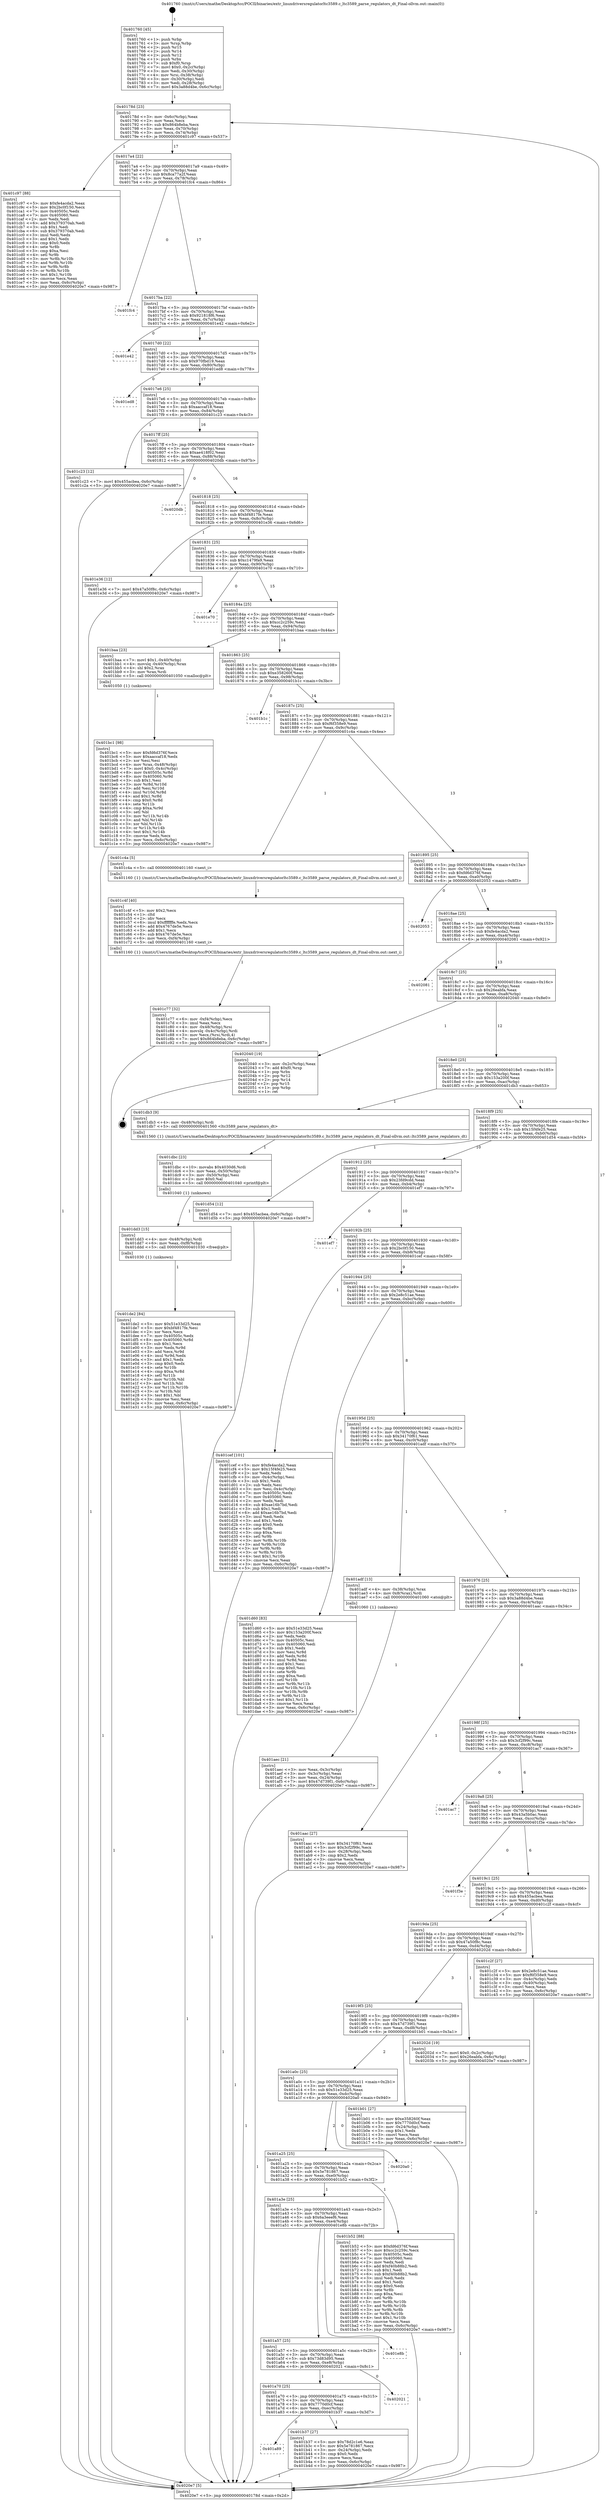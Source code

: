 digraph "0x401760" {
  label = "0x401760 (/mnt/c/Users/mathe/Desktop/tcc/POCII/binaries/extr_linuxdriversregulatorltc3589.c_ltc3589_parse_regulators_dt_Final-ollvm.out::main(0))"
  labelloc = "t"
  node[shape=record]

  Entry [label="",width=0.3,height=0.3,shape=circle,fillcolor=black,style=filled]
  "0x40178d" [label="{
     0x40178d [23]\l
     | [instrs]\l
     &nbsp;&nbsp;0x40178d \<+3\>: mov -0x6c(%rbp),%eax\l
     &nbsp;&nbsp;0x401790 \<+2\>: mov %eax,%ecx\l
     &nbsp;&nbsp;0x401792 \<+6\>: sub $0x864b8eba,%ecx\l
     &nbsp;&nbsp;0x401798 \<+3\>: mov %eax,-0x70(%rbp)\l
     &nbsp;&nbsp;0x40179b \<+3\>: mov %ecx,-0x74(%rbp)\l
     &nbsp;&nbsp;0x40179e \<+6\>: je 0000000000401c97 \<main+0x537\>\l
  }"]
  "0x401c97" [label="{
     0x401c97 [88]\l
     | [instrs]\l
     &nbsp;&nbsp;0x401c97 \<+5\>: mov $0xfe4acda2,%eax\l
     &nbsp;&nbsp;0x401c9c \<+5\>: mov $0x2bc0f150,%ecx\l
     &nbsp;&nbsp;0x401ca1 \<+7\>: mov 0x40505c,%edx\l
     &nbsp;&nbsp;0x401ca8 \<+7\>: mov 0x405060,%esi\l
     &nbsp;&nbsp;0x401caf \<+2\>: mov %edx,%edi\l
     &nbsp;&nbsp;0x401cb1 \<+6\>: add $0x379370ab,%edi\l
     &nbsp;&nbsp;0x401cb7 \<+3\>: sub $0x1,%edi\l
     &nbsp;&nbsp;0x401cba \<+6\>: sub $0x379370ab,%edi\l
     &nbsp;&nbsp;0x401cc0 \<+3\>: imul %edi,%edx\l
     &nbsp;&nbsp;0x401cc3 \<+3\>: and $0x1,%edx\l
     &nbsp;&nbsp;0x401cc6 \<+3\>: cmp $0x0,%edx\l
     &nbsp;&nbsp;0x401cc9 \<+4\>: sete %r8b\l
     &nbsp;&nbsp;0x401ccd \<+3\>: cmp $0xa,%esi\l
     &nbsp;&nbsp;0x401cd0 \<+4\>: setl %r9b\l
     &nbsp;&nbsp;0x401cd4 \<+3\>: mov %r8b,%r10b\l
     &nbsp;&nbsp;0x401cd7 \<+3\>: and %r9b,%r10b\l
     &nbsp;&nbsp;0x401cda \<+3\>: xor %r9b,%r8b\l
     &nbsp;&nbsp;0x401cdd \<+3\>: or %r8b,%r10b\l
     &nbsp;&nbsp;0x401ce0 \<+4\>: test $0x1,%r10b\l
     &nbsp;&nbsp;0x401ce4 \<+3\>: cmovne %ecx,%eax\l
     &nbsp;&nbsp;0x401ce7 \<+3\>: mov %eax,-0x6c(%rbp)\l
     &nbsp;&nbsp;0x401cea \<+5\>: jmp 00000000004020e7 \<main+0x987\>\l
  }"]
  "0x4017a4" [label="{
     0x4017a4 [22]\l
     | [instrs]\l
     &nbsp;&nbsp;0x4017a4 \<+5\>: jmp 00000000004017a9 \<main+0x49\>\l
     &nbsp;&nbsp;0x4017a9 \<+3\>: mov -0x70(%rbp),%eax\l
     &nbsp;&nbsp;0x4017ac \<+5\>: sub $0x8ca77a2f,%eax\l
     &nbsp;&nbsp;0x4017b1 \<+3\>: mov %eax,-0x78(%rbp)\l
     &nbsp;&nbsp;0x4017b4 \<+6\>: je 0000000000401fc4 \<main+0x864\>\l
  }"]
  Exit [label="",width=0.3,height=0.3,shape=circle,fillcolor=black,style=filled,peripheries=2]
  "0x401fc4" [label="{
     0x401fc4\l
  }", style=dashed]
  "0x4017ba" [label="{
     0x4017ba [22]\l
     | [instrs]\l
     &nbsp;&nbsp;0x4017ba \<+5\>: jmp 00000000004017bf \<main+0x5f\>\l
     &nbsp;&nbsp;0x4017bf \<+3\>: mov -0x70(%rbp),%eax\l
     &nbsp;&nbsp;0x4017c2 \<+5\>: sub $0x921818f6,%eax\l
     &nbsp;&nbsp;0x4017c7 \<+3\>: mov %eax,-0x7c(%rbp)\l
     &nbsp;&nbsp;0x4017ca \<+6\>: je 0000000000401e42 \<main+0x6e2\>\l
  }"]
  "0x401de2" [label="{
     0x401de2 [84]\l
     | [instrs]\l
     &nbsp;&nbsp;0x401de2 \<+5\>: mov $0x51e33d25,%eax\l
     &nbsp;&nbsp;0x401de7 \<+5\>: mov $0xbf4817fe,%esi\l
     &nbsp;&nbsp;0x401dec \<+2\>: xor %ecx,%ecx\l
     &nbsp;&nbsp;0x401dee \<+7\>: mov 0x40505c,%edx\l
     &nbsp;&nbsp;0x401df5 \<+8\>: mov 0x405060,%r8d\l
     &nbsp;&nbsp;0x401dfd \<+3\>: sub $0x1,%ecx\l
     &nbsp;&nbsp;0x401e00 \<+3\>: mov %edx,%r9d\l
     &nbsp;&nbsp;0x401e03 \<+3\>: add %ecx,%r9d\l
     &nbsp;&nbsp;0x401e06 \<+4\>: imul %r9d,%edx\l
     &nbsp;&nbsp;0x401e0a \<+3\>: and $0x1,%edx\l
     &nbsp;&nbsp;0x401e0d \<+3\>: cmp $0x0,%edx\l
     &nbsp;&nbsp;0x401e10 \<+4\>: sete %r10b\l
     &nbsp;&nbsp;0x401e14 \<+4\>: cmp $0xa,%r8d\l
     &nbsp;&nbsp;0x401e18 \<+4\>: setl %r11b\l
     &nbsp;&nbsp;0x401e1c \<+3\>: mov %r10b,%bl\l
     &nbsp;&nbsp;0x401e1f \<+3\>: and %r11b,%bl\l
     &nbsp;&nbsp;0x401e22 \<+3\>: xor %r11b,%r10b\l
     &nbsp;&nbsp;0x401e25 \<+3\>: or %r10b,%bl\l
     &nbsp;&nbsp;0x401e28 \<+3\>: test $0x1,%bl\l
     &nbsp;&nbsp;0x401e2b \<+3\>: cmovne %esi,%eax\l
     &nbsp;&nbsp;0x401e2e \<+3\>: mov %eax,-0x6c(%rbp)\l
     &nbsp;&nbsp;0x401e31 \<+5\>: jmp 00000000004020e7 \<main+0x987\>\l
  }"]
  "0x401e42" [label="{
     0x401e42\l
  }", style=dashed]
  "0x4017d0" [label="{
     0x4017d0 [22]\l
     | [instrs]\l
     &nbsp;&nbsp;0x4017d0 \<+5\>: jmp 00000000004017d5 \<main+0x75\>\l
     &nbsp;&nbsp;0x4017d5 \<+3\>: mov -0x70(%rbp),%eax\l
     &nbsp;&nbsp;0x4017d8 \<+5\>: sub $0x970fbd19,%eax\l
     &nbsp;&nbsp;0x4017dd \<+3\>: mov %eax,-0x80(%rbp)\l
     &nbsp;&nbsp;0x4017e0 \<+6\>: je 0000000000401ed8 \<main+0x778\>\l
  }"]
  "0x401dd3" [label="{
     0x401dd3 [15]\l
     | [instrs]\l
     &nbsp;&nbsp;0x401dd3 \<+4\>: mov -0x48(%rbp),%rdi\l
     &nbsp;&nbsp;0x401dd7 \<+6\>: mov %eax,-0xf8(%rbp)\l
     &nbsp;&nbsp;0x401ddd \<+5\>: call 0000000000401030 \<free@plt\>\l
     | [calls]\l
     &nbsp;&nbsp;0x401030 \{1\} (unknown)\l
  }"]
  "0x401ed8" [label="{
     0x401ed8\l
  }", style=dashed]
  "0x4017e6" [label="{
     0x4017e6 [25]\l
     | [instrs]\l
     &nbsp;&nbsp;0x4017e6 \<+5\>: jmp 00000000004017eb \<main+0x8b\>\l
     &nbsp;&nbsp;0x4017eb \<+3\>: mov -0x70(%rbp),%eax\l
     &nbsp;&nbsp;0x4017ee \<+5\>: sub $0xaaccaf18,%eax\l
     &nbsp;&nbsp;0x4017f3 \<+6\>: mov %eax,-0x84(%rbp)\l
     &nbsp;&nbsp;0x4017f9 \<+6\>: je 0000000000401c23 \<main+0x4c3\>\l
  }"]
  "0x401dbc" [label="{
     0x401dbc [23]\l
     | [instrs]\l
     &nbsp;&nbsp;0x401dbc \<+10\>: movabs $0x4030d6,%rdi\l
     &nbsp;&nbsp;0x401dc6 \<+3\>: mov %eax,-0x50(%rbp)\l
     &nbsp;&nbsp;0x401dc9 \<+3\>: mov -0x50(%rbp),%esi\l
     &nbsp;&nbsp;0x401dcc \<+2\>: mov $0x0,%al\l
     &nbsp;&nbsp;0x401dce \<+5\>: call 0000000000401040 \<printf@plt\>\l
     | [calls]\l
     &nbsp;&nbsp;0x401040 \{1\} (unknown)\l
  }"]
  "0x401c23" [label="{
     0x401c23 [12]\l
     | [instrs]\l
     &nbsp;&nbsp;0x401c23 \<+7\>: movl $0x455acbea,-0x6c(%rbp)\l
     &nbsp;&nbsp;0x401c2a \<+5\>: jmp 00000000004020e7 \<main+0x987\>\l
  }"]
  "0x4017ff" [label="{
     0x4017ff [25]\l
     | [instrs]\l
     &nbsp;&nbsp;0x4017ff \<+5\>: jmp 0000000000401804 \<main+0xa4\>\l
     &nbsp;&nbsp;0x401804 \<+3\>: mov -0x70(%rbp),%eax\l
     &nbsp;&nbsp;0x401807 \<+5\>: sub $0xae418f02,%eax\l
     &nbsp;&nbsp;0x40180c \<+6\>: mov %eax,-0x88(%rbp)\l
     &nbsp;&nbsp;0x401812 \<+6\>: je 00000000004020db \<main+0x97b\>\l
  }"]
  "0x401c77" [label="{
     0x401c77 [32]\l
     | [instrs]\l
     &nbsp;&nbsp;0x401c77 \<+6\>: mov -0xf4(%rbp),%ecx\l
     &nbsp;&nbsp;0x401c7d \<+3\>: imul %eax,%ecx\l
     &nbsp;&nbsp;0x401c80 \<+4\>: mov -0x48(%rbp),%rsi\l
     &nbsp;&nbsp;0x401c84 \<+4\>: movslq -0x4c(%rbp),%rdi\l
     &nbsp;&nbsp;0x401c88 \<+3\>: mov %ecx,(%rsi,%rdi,4)\l
     &nbsp;&nbsp;0x401c8b \<+7\>: movl $0x864b8eba,-0x6c(%rbp)\l
     &nbsp;&nbsp;0x401c92 \<+5\>: jmp 00000000004020e7 \<main+0x987\>\l
  }"]
  "0x4020db" [label="{
     0x4020db\l
  }", style=dashed]
  "0x401818" [label="{
     0x401818 [25]\l
     | [instrs]\l
     &nbsp;&nbsp;0x401818 \<+5\>: jmp 000000000040181d \<main+0xbd\>\l
     &nbsp;&nbsp;0x40181d \<+3\>: mov -0x70(%rbp),%eax\l
     &nbsp;&nbsp;0x401820 \<+5\>: sub $0xbf4817fe,%eax\l
     &nbsp;&nbsp;0x401825 \<+6\>: mov %eax,-0x8c(%rbp)\l
     &nbsp;&nbsp;0x40182b \<+6\>: je 0000000000401e36 \<main+0x6d6\>\l
  }"]
  "0x401c4f" [label="{
     0x401c4f [40]\l
     | [instrs]\l
     &nbsp;&nbsp;0x401c4f \<+5\>: mov $0x2,%ecx\l
     &nbsp;&nbsp;0x401c54 \<+1\>: cltd\l
     &nbsp;&nbsp;0x401c55 \<+2\>: idiv %ecx\l
     &nbsp;&nbsp;0x401c57 \<+6\>: imul $0xfffffffe,%edx,%ecx\l
     &nbsp;&nbsp;0x401c5d \<+6\>: add $0x4767de5e,%ecx\l
     &nbsp;&nbsp;0x401c63 \<+3\>: add $0x1,%ecx\l
     &nbsp;&nbsp;0x401c66 \<+6\>: sub $0x4767de5e,%ecx\l
     &nbsp;&nbsp;0x401c6c \<+6\>: mov %ecx,-0xf4(%rbp)\l
     &nbsp;&nbsp;0x401c72 \<+5\>: call 0000000000401160 \<next_i\>\l
     | [calls]\l
     &nbsp;&nbsp;0x401160 \{1\} (/mnt/c/Users/mathe/Desktop/tcc/POCII/binaries/extr_linuxdriversregulatorltc3589.c_ltc3589_parse_regulators_dt_Final-ollvm.out::next_i)\l
  }"]
  "0x401e36" [label="{
     0x401e36 [12]\l
     | [instrs]\l
     &nbsp;&nbsp;0x401e36 \<+7\>: movl $0x47a50f8c,-0x6c(%rbp)\l
     &nbsp;&nbsp;0x401e3d \<+5\>: jmp 00000000004020e7 \<main+0x987\>\l
  }"]
  "0x401831" [label="{
     0x401831 [25]\l
     | [instrs]\l
     &nbsp;&nbsp;0x401831 \<+5\>: jmp 0000000000401836 \<main+0xd6\>\l
     &nbsp;&nbsp;0x401836 \<+3\>: mov -0x70(%rbp),%eax\l
     &nbsp;&nbsp;0x401839 \<+5\>: sub $0xc1479fa9,%eax\l
     &nbsp;&nbsp;0x40183e \<+6\>: mov %eax,-0x90(%rbp)\l
     &nbsp;&nbsp;0x401844 \<+6\>: je 0000000000401e70 \<main+0x710\>\l
  }"]
  "0x401bc1" [label="{
     0x401bc1 [98]\l
     | [instrs]\l
     &nbsp;&nbsp;0x401bc1 \<+5\>: mov $0xfd6d376f,%ecx\l
     &nbsp;&nbsp;0x401bc6 \<+5\>: mov $0xaaccaf18,%edx\l
     &nbsp;&nbsp;0x401bcb \<+2\>: xor %esi,%esi\l
     &nbsp;&nbsp;0x401bcd \<+4\>: mov %rax,-0x48(%rbp)\l
     &nbsp;&nbsp;0x401bd1 \<+7\>: movl $0x0,-0x4c(%rbp)\l
     &nbsp;&nbsp;0x401bd8 \<+8\>: mov 0x40505c,%r8d\l
     &nbsp;&nbsp;0x401be0 \<+8\>: mov 0x405060,%r9d\l
     &nbsp;&nbsp;0x401be8 \<+3\>: sub $0x1,%esi\l
     &nbsp;&nbsp;0x401beb \<+3\>: mov %r8d,%r10d\l
     &nbsp;&nbsp;0x401bee \<+3\>: add %esi,%r10d\l
     &nbsp;&nbsp;0x401bf1 \<+4\>: imul %r10d,%r8d\l
     &nbsp;&nbsp;0x401bf5 \<+4\>: and $0x1,%r8d\l
     &nbsp;&nbsp;0x401bf9 \<+4\>: cmp $0x0,%r8d\l
     &nbsp;&nbsp;0x401bfd \<+4\>: sete %r11b\l
     &nbsp;&nbsp;0x401c01 \<+4\>: cmp $0xa,%r9d\l
     &nbsp;&nbsp;0x401c05 \<+3\>: setl %bl\l
     &nbsp;&nbsp;0x401c08 \<+3\>: mov %r11b,%r14b\l
     &nbsp;&nbsp;0x401c0b \<+3\>: and %bl,%r14b\l
     &nbsp;&nbsp;0x401c0e \<+3\>: xor %bl,%r11b\l
     &nbsp;&nbsp;0x401c11 \<+3\>: or %r11b,%r14b\l
     &nbsp;&nbsp;0x401c14 \<+4\>: test $0x1,%r14b\l
     &nbsp;&nbsp;0x401c18 \<+3\>: cmovne %edx,%ecx\l
     &nbsp;&nbsp;0x401c1b \<+3\>: mov %ecx,-0x6c(%rbp)\l
     &nbsp;&nbsp;0x401c1e \<+5\>: jmp 00000000004020e7 \<main+0x987\>\l
  }"]
  "0x401e70" [label="{
     0x401e70\l
  }", style=dashed]
  "0x40184a" [label="{
     0x40184a [25]\l
     | [instrs]\l
     &nbsp;&nbsp;0x40184a \<+5\>: jmp 000000000040184f \<main+0xef\>\l
     &nbsp;&nbsp;0x40184f \<+3\>: mov -0x70(%rbp),%eax\l
     &nbsp;&nbsp;0x401852 \<+5\>: sub $0xcc2c259c,%eax\l
     &nbsp;&nbsp;0x401857 \<+6\>: mov %eax,-0x94(%rbp)\l
     &nbsp;&nbsp;0x40185d \<+6\>: je 0000000000401baa \<main+0x44a\>\l
  }"]
  "0x401a89" [label="{
     0x401a89\l
  }", style=dashed]
  "0x401baa" [label="{
     0x401baa [23]\l
     | [instrs]\l
     &nbsp;&nbsp;0x401baa \<+7\>: movl $0x1,-0x40(%rbp)\l
     &nbsp;&nbsp;0x401bb1 \<+4\>: movslq -0x40(%rbp),%rax\l
     &nbsp;&nbsp;0x401bb5 \<+4\>: shl $0x2,%rax\l
     &nbsp;&nbsp;0x401bb9 \<+3\>: mov %rax,%rdi\l
     &nbsp;&nbsp;0x401bbc \<+5\>: call 0000000000401050 \<malloc@plt\>\l
     | [calls]\l
     &nbsp;&nbsp;0x401050 \{1\} (unknown)\l
  }"]
  "0x401863" [label="{
     0x401863 [25]\l
     | [instrs]\l
     &nbsp;&nbsp;0x401863 \<+5\>: jmp 0000000000401868 \<main+0x108\>\l
     &nbsp;&nbsp;0x401868 \<+3\>: mov -0x70(%rbp),%eax\l
     &nbsp;&nbsp;0x40186b \<+5\>: sub $0xe358260f,%eax\l
     &nbsp;&nbsp;0x401870 \<+6\>: mov %eax,-0x98(%rbp)\l
     &nbsp;&nbsp;0x401876 \<+6\>: je 0000000000401b1c \<main+0x3bc\>\l
  }"]
  "0x401b37" [label="{
     0x401b37 [27]\l
     | [instrs]\l
     &nbsp;&nbsp;0x401b37 \<+5\>: mov $0x78d2c1e6,%eax\l
     &nbsp;&nbsp;0x401b3c \<+5\>: mov $0x5e781867,%ecx\l
     &nbsp;&nbsp;0x401b41 \<+3\>: mov -0x24(%rbp),%edx\l
     &nbsp;&nbsp;0x401b44 \<+3\>: cmp $0x0,%edx\l
     &nbsp;&nbsp;0x401b47 \<+3\>: cmove %ecx,%eax\l
     &nbsp;&nbsp;0x401b4a \<+3\>: mov %eax,-0x6c(%rbp)\l
     &nbsp;&nbsp;0x401b4d \<+5\>: jmp 00000000004020e7 \<main+0x987\>\l
  }"]
  "0x401b1c" [label="{
     0x401b1c\l
  }", style=dashed]
  "0x40187c" [label="{
     0x40187c [25]\l
     | [instrs]\l
     &nbsp;&nbsp;0x40187c \<+5\>: jmp 0000000000401881 \<main+0x121\>\l
     &nbsp;&nbsp;0x401881 \<+3\>: mov -0x70(%rbp),%eax\l
     &nbsp;&nbsp;0x401884 \<+5\>: sub $0xf6f358e9,%eax\l
     &nbsp;&nbsp;0x401889 \<+6\>: mov %eax,-0x9c(%rbp)\l
     &nbsp;&nbsp;0x40188f \<+6\>: je 0000000000401c4a \<main+0x4ea\>\l
  }"]
  "0x401a70" [label="{
     0x401a70 [25]\l
     | [instrs]\l
     &nbsp;&nbsp;0x401a70 \<+5\>: jmp 0000000000401a75 \<main+0x315\>\l
     &nbsp;&nbsp;0x401a75 \<+3\>: mov -0x70(%rbp),%eax\l
     &nbsp;&nbsp;0x401a78 \<+5\>: sub $0x7770d0cf,%eax\l
     &nbsp;&nbsp;0x401a7d \<+6\>: mov %eax,-0xec(%rbp)\l
     &nbsp;&nbsp;0x401a83 \<+6\>: je 0000000000401b37 \<main+0x3d7\>\l
  }"]
  "0x401c4a" [label="{
     0x401c4a [5]\l
     | [instrs]\l
     &nbsp;&nbsp;0x401c4a \<+5\>: call 0000000000401160 \<next_i\>\l
     | [calls]\l
     &nbsp;&nbsp;0x401160 \{1\} (/mnt/c/Users/mathe/Desktop/tcc/POCII/binaries/extr_linuxdriversregulatorltc3589.c_ltc3589_parse_regulators_dt_Final-ollvm.out::next_i)\l
  }"]
  "0x401895" [label="{
     0x401895 [25]\l
     | [instrs]\l
     &nbsp;&nbsp;0x401895 \<+5\>: jmp 000000000040189a \<main+0x13a\>\l
     &nbsp;&nbsp;0x40189a \<+3\>: mov -0x70(%rbp),%eax\l
     &nbsp;&nbsp;0x40189d \<+5\>: sub $0xfd6d376f,%eax\l
     &nbsp;&nbsp;0x4018a2 \<+6\>: mov %eax,-0xa0(%rbp)\l
     &nbsp;&nbsp;0x4018a8 \<+6\>: je 0000000000402053 \<main+0x8f3\>\l
  }"]
  "0x402021" [label="{
     0x402021\l
  }", style=dashed]
  "0x402053" [label="{
     0x402053\l
  }", style=dashed]
  "0x4018ae" [label="{
     0x4018ae [25]\l
     | [instrs]\l
     &nbsp;&nbsp;0x4018ae \<+5\>: jmp 00000000004018b3 \<main+0x153\>\l
     &nbsp;&nbsp;0x4018b3 \<+3\>: mov -0x70(%rbp),%eax\l
     &nbsp;&nbsp;0x4018b6 \<+5\>: sub $0xfe4acda2,%eax\l
     &nbsp;&nbsp;0x4018bb \<+6\>: mov %eax,-0xa4(%rbp)\l
     &nbsp;&nbsp;0x4018c1 \<+6\>: je 0000000000402081 \<main+0x921\>\l
  }"]
  "0x401a57" [label="{
     0x401a57 [25]\l
     | [instrs]\l
     &nbsp;&nbsp;0x401a57 \<+5\>: jmp 0000000000401a5c \<main+0x2fc\>\l
     &nbsp;&nbsp;0x401a5c \<+3\>: mov -0x70(%rbp),%eax\l
     &nbsp;&nbsp;0x401a5f \<+5\>: sub $0x73d83d95,%eax\l
     &nbsp;&nbsp;0x401a64 \<+6\>: mov %eax,-0xe8(%rbp)\l
     &nbsp;&nbsp;0x401a6a \<+6\>: je 0000000000402021 \<main+0x8c1\>\l
  }"]
  "0x402081" [label="{
     0x402081\l
  }", style=dashed]
  "0x4018c7" [label="{
     0x4018c7 [25]\l
     | [instrs]\l
     &nbsp;&nbsp;0x4018c7 \<+5\>: jmp 00000000004018cc \<main+0x16c\>\l
     &nbsp;&nbsp;0x4018cc \<+3\>: mov -0x70(%rbp),%eax\l
     &nbsp;&nbsp;0x4018cf \<+5\>: sub $0x26eabfa,%eax\l
     &nbsp;&nbsp;0x4018d4 \<+6\>: mov %eax,-0xa8(%rbp)\l
     &nbsp;&nbsp;0x4018da \<+6\>: je 0000000000402040 \<main+0x8e0\>\l
  }"]
  "0x401e8b" [label="{
     0x401e8b\l
  }", style=dashed]
  "0x402040" [label="{
     0x402040 [19]\l
     | [instrs]\l
     &nbsp;&nbsp;0x402040 \<+3\>: mov -0x2c(%rbp),%eax\l
     &nbsp;&nbsp;0x402043 \<+7\>: add $0xf0,%rsp\l
     &nbsp;&nbsp;0x40204a \<+1\>: pop %rbx\l
     &nbsp;&nbsp;0x40204b \<+2\>: pop %r12\l
     &nbsp;&nbsp;0x40204d \<+2\>: pop %r14\l
     &nbsp;&nbsp;0x40204f \<+2\>: pop %r15\l
     &nbsp;&nbsp;0x402051 \<+1\>: pop %rbp\l
     &nbsp;&nbsp;0x402052 \<+1\>: ret\l
  }"]
  "0x4018e0" [label="{
     0x4018e0 [25]\l
     | [instrs]\l
     &nbsp;&nbsp;0x4018e0 \<+5\>: jmp 00000000004018e5 \<main+0x185\>\l
     &nbsp;&nbsp;0x4018e5 \<+3\>: mov -0x70(%rbp),%eax\l
     &nbsp;&nbsp;0x4018e8 \<+5\>: sub $0x153a200f,%eax\l
     &nbsp;&nbsp;0x4018ed \<+6\>: mov %eax,-0xac(%rbp)\l
     &nbsp;&nbsp;0x4018f3 \<+6\>: je 0000000000401db3 \<main+0x653\>\l
  }"]
  "0x401a3e" [label="{
     0x401a3e [25]\l
     | [instrs]\l
     &nbsp;&nbsp;0x401a3e \<+5\>: jmp 0000000000401a43 \<main+0x2e3\>\l
     &nbsp;&nbsp;0x401a43 \<+3\>: mov -0x70(%rbp),%eax\l
     &nbsp;&nbsp;0x401a46 \<+5\>: sub $0x6a3eeef6,%eax\l
     &nbsp;&nbsp;0x401a4b \<+6\>: mov %eax,-0xe4(%rbp)\l
     &nbsp;&nbsp;0x401a51 \<+6\>: je 0000000000401e8b \<main+0x72b\>\l
  }"]
  "0x401db3" [label="{
     0x401db3 [9]\l
     | [instrs]\l
     &nbsp;&nbsp;0x401db3 \<+4\>: mov -0x48(%rbp),%rdi\l
     &nbsp;&nbsp;0x401db7 \<+5\>: call 0000000000401560 \<ltc3589_parse_regulators_dt\>\l
     | [calls]\l
     &nbsp;&nbsp;0x401560 \{1\} (/mnt/c/Users/mathe/Desktop/tcc/POCII/binaries/extr_linuxdriversregulatorltc3589.c_ltc3589_parse_regulators_dt_Final-ollvm.out::ltc3589_parse_regulators_dt)\l
  }"]
  "0x4018f9" [label="{
     0x4018f9 [25]\l
     | [instrs]\l
     &nbsp;&nbsp;0x4018f9 \<+5\>: jmp 00000000004018fe \<main+0x19e\>\l
     &nbsp;&nbsp;0x4018fe \<+3\>: mov -0x70(%rbp),%eax\l
     &nbsp;&nbsp;0x401901 \<+5\>: sub $0x15f4fe25,%eax\l
     &nbsp;&nbsp;0x401906 \<+6\>: mov %eax,-0xb0(%rbp)\l
     &nbsp;&nbsp;0x40190c \<+6\>: je 0000000000401d54 \<main+0x5f4\>\l
  }"]
  "0x401b52" [label="{
     0x401b52 [88]\l
     | [instrs]\l
     &nbsp;&nbsp;0x401b52 \<+5\>: mov $0xfd6d376f,%eax\l
     &nbsp;&nbsp;0x401b57 \<+5\>: mov $0xcc2c259c,%ecx\l
     &nbsp;&nbsp;0x401b5c \<+7\>: mov 0x40505c,%edx\l
     &nbsp;&nbsp;0x401b63 \<+7\>: mov 0x405060,%esi\l
     &nbsp;&nbsp;0x401b6a \<+2\>: mov %edx,%edi\l
     &nbsp;&nbsp;0x401b6c \<+6\>: add $0xf40b88b2,%edi\l
     &nbsp;&nbsp;0x401b72 \<+3\>: sub $0x1,%edi\l
     &nbsp;&nbsp;0x401b75 \<+6\>: sub $0xf40b88b2,%edi\l
     &nbsp;&nbsp;0x401b7b \<+3\>: imul %edi,%edx\l
     &nbsp;&nbsp;0x401b7e \<+3\>: and $0x1,%edx\l
     &nbsp;&nbsp;0x401b81 \<+3\>: cmp $0x0,%edx\l
     &nbsp;&nbsp;0x401b84 \<+4\>: sete %r8b\l
     &nbsp;&nbsp;0x401b88 \<+3\>: cmp $0xa,%esi\l
     &nbsp;&nbsp;0x401b8b \<+4\>: setl %r9b\l
     &nbsp;&nbsp;0x401b8f \<+3\>: mov %r8b,%r10b\l
     &nbsp;&nbsp;0x401b92 \<+3\>: and %r9b,%r10b\l
     &nbsp;&nbsp;0x401b95 \<+3\>: xor %r9b,%r8b\l
     &nbsp;&nbsp;0x401b98 \<+3\>: or %r8b,%r10b\l
     &nbsp;&nbsp;0x401b9b \<+4\>: test $0x1,%r10b\l
     &nbsp;&nbsp;0x401b9f \<+3\>: cmovne %ecx,%eax\l
     &nbsp;&nbsp;0x401ba2 \<+3\>: mov %eax,-0x6c(%rbp)\l
     &nbsp;&nbsp;0x401ba5 \<+5\>: jmp 00000000004020e7 \<main+0x987\>\l
  }"]
  "0x401d54" [label="{
     0x401d54 [12]\l
     | [instrs]\l
     &nbsp;&nbsp;0x401d54 \<+7\>: movl $0x455acbea,-0x6c(%rbp)\l
     &nbsp;&nbsp;0x401d5b \<+5\>: jmp 00000000004020e7 \<main+0x987\>\l
  }"]
  "0x401912" [label="{
     0x401912 [25]\l
     | [instrs]\l
     &nbsp;&nbsp;0x401912 \<+5\>: jmp 0000000000401917 \<main+0x1b7\>\l
     &nbsp;&nbsp;0x401917 \<+3\>: mov -0x70(%rbp),%eax\l
     &nbsp;&nbsp;0x40191a \<+5\>: sub $0x23fd9cdd,%eax\l
     &nbsp;&nbsp;0x40191f \<+6\>: mov %eax,-0xb4(%rbp)\l
     &nbsp;&nbsp;0x401925 \<+6\>: je 0000000000401ef7 \<main+0x797\>\l
  }"]
  "0x401a25" [label="{
     0x401a25 [25]\l
     | [instrs]\l
     &nbsp;&nbsp;0x401a25 \<+5\>: jmp 0000000000401a2a \<main+0x2ca\>\l
     &nbsp;&nbsp;0x401a2a \<+3\>: mov -0x70(%rbp),%eax\l
     &nbsp;&nbsp;0x401a2d \<+5\>: sub $0x5e781867,%eax\l
     &nbsp;&nbsp;0x401a32 \<+6\>: mov %eax,-0xe0(%rbp)\l
     &nbsp;&nbsp;0x401a38 \<+6\>: je 0000000000401b52 \<main+0x3f2\>\l
  }"]
  "0x401ef7" [label="{
     0x401ef7\l
  }", style=dashed]
  "0x40192b" [label="{
     0x40192b [25]\l
     | [instrs]\l
     &nbsp;&nbsp;0x40192b \<+5\>: jmp 0000000000401930 \<main+0x1d0\>\l
     &nbsp;&nbsp;0x401930 \<+3\>: mov -0x70(%rbp),%eax\l
     &nbsp;&nbsp;0x401933 \<+5\>: sub $0x2bc0f150,%eax\l
     &nbsp;&nbsp;0x401938 \<+6\>: mov %eax,-0xb8(%rbp)\l
     &nbsp;&nbsp;0x40193e \<+6\>: je 0000000000401cef \<main+0x58f\>\l
  }"]
  "0x4020a0" [label="{
     0x4020a0\l
  }", style=dashed]
  "0x401cef" [label="{
     0x401cef [101]\l
     | [instrs]\l
     &nbsp;&nbsp;0x401cef \<+5\>: mov $0xfe4acda2,%eax\l
     &nbsp;&nbsp;0x401cf4 \<+5\>: mov $0x15f4fe25,%ecx\l
     &nbsp;&nbsp;0x401cf9 \<+2\>: xor %edx,%edx\l
     &nbsp;&nbsp;0x401cfb \<+3\>: mov -0x4c(%rbp),%esi\l
     &nbsp;&nbsp;0x401cfe \<+3\>: sub $0x1,%edx\l
     &nbsp;&nbsp;0x401d01 \<+2\>: sub %edx,%esi\l
     &nbsp;&nbsp;0x401d03 \<+3\>: mov %esi,-0x4c(%rbp)\l
     &nbsp;&nbsp;0x401d06 \<+7\>: mov 0x40505c,%edx\l
     &nbsp;&nbsp;0x401d0d \<+7\>: mov 0x405060,%esi\l
     &nbsp;&nbsp;0x401d14 \<+2\>: mov %edx,%edi\l
     &nbsp;&nbsp;0x401d16 \<+6\>: sub $0xae16b7bd,%edi\l
     &nbsp;&nbsp;0x401d1c \<+3\>: sub $0x1,%edi\l
     &nbsp;&nbsp;0x401d1f \<+6\>: add $0xae16b7bd,%edi\l
     &nbsp;&nbsp;0x401d25 \<+3\>: imul %edi,%edx\l
     &nbsp;&nbsp;0x401d28 \<+3\>: and $0x1,%edx\l
     &nbsp;&nbsp;0x401d2b \<+3\>: cmp $0x0,%edx\l
     &nbsp;&nbsp;0x401d2e \<+4\>: sete %r8b\l
     &nbsp;&nbsp;0x401d32 \<+3\>: cmp $0xa,%esi\l
     &nbsp;&nbsp;0x401d35 \<+4\>: setl %r9b\l
     &nbsp;&nbsp;0x401d39 \<+3\>: mov %r8b,%r10b\l
     &nbsp;&nbsp;0x401d3c \<+3\>: and %r9b,%r10b\l
     &nbsp;&nbsp;0x401d3f \<+3\>: xor %r9b,%r8b\l
     &nbsp;&nbsp;0x401d42 \<+3\>: or %r8b,%r10b\l
     &nbsp;&nbsp;0x401d45 \<+4\>: test $0x1,%r10b\l
     &nbsp;&nbsp;0x401d49 \<+3\>: cmovne %ecx,%eax\l
     &nbsp;&nbsp;0x401d4c \<+3\>: mov %eax,-0x6c(%rbp)\l
     &nbsp;&nbsp;0x401d4f \<+5\>: jmp 00000000004020e7 \<main+0x987\>\l
  }"]
  "0x401944" [label="{
     0x401944 [25]\l
     | [instrs]\l
     &nbsp;&nbsp;0x401944 \<+5\>: jmp 0000000000401949 \<main+0x1e9\>\l
     &nbsp;&nbsp;0x401949 \<+3\>: mov -0x70(%rbp),%eax\l
     &nbsp;&nbsp;0x40194c \<+5\>: sub $0x2e8c51ae,%eax\l
     &nbsp;&nbsp;0x401951 \<+6\>: mov %eax,-0xbc(%rbp)\l
     &nbsp;&nbsp;0x401957 \<+6\>: je 0000000000401d60 \<main+0x600\>\l
  }"]
  "0x401a0c" [label="{
     0x401a0c [25]\l
     | [instrs]\l
     &nbsp;&nbsp;0x401a0c \<+5\>: jmp 0000000000401a11 \<main+0x2b1\>\l
     &nbsp;&nbsp;0x401a11 \<+3\>: mov -0x70(%rbp),%eax\l
     &nbsp;&nbsp;0x401a14 \<+5\>: sub $0x51e33d25,%eax\l
     &nbsp;&nbsp;0x401a19 \<+6\>: mov %eax,-0xdc(%rbp)\l
     &nbsp;&nbsp;0x401a1f \<+6\>: je 00000000004020a0 \<main+0x940\>\l
  }"]
  "0x401d60" [label="{
     0x401d60 [83]\l
     | [instrs]\l
     &nbsp;&nbsp;0x401d60 \<+5\>: mov $0x51e33d25,%eax\l
     &nbsp;&nbsp;0x401d65 \<+5\>: mov $0x153a200f,%ecx\l
     &nbsp;&nbsp;0x401d6a \<+2\>: xor %edx,%edx\l
     &nbsp;&nbsp;0x401d6c \<+7\>: mov 0x40505c,%esi\l
     &nbsp;&nbsp;0x401d73 \<+7\>: mov 0x405060,%edi\l
     &nbsp;&nbsp;0x401d7a \<+3\>: sub $0x1,%edx\l
     &nbsp;&nbsp;0x401d7d \<+3\>: mov %esi,%r8d\l
     &nbsp;&nbsp;0x401d80 \<+3\>: add %edx,%r8d\l
     &nbsp;&nbsp;0x401d83 \<+4\>: imul %r8d,%esi\l
     &nbsp;&nbsp;0x401d87 \<+3\>: and $0x1,%esi\l
     &nbsp;&nbsp;0x401d8a \<+3\>: cmp $0x0,%esi\l
     &nbsp;&nbsp;0x401d8d \<+4\>: sete %r9b\l
     &nbsp;&nbsp;0x401d91 \<+3\>: cmp $0xa,%edi\l
     &nbsp;&nbsp;0x401d94 \<+4\>: setl %r10b\l
     &nbsp;&nbsp;0x401d98 \<+3\>: mov %r9b,%r11b\l
     &nbsp;&nbsp;0x401d9b \<+3\>: and %r10b,%r11b\l
     &nbsp;&nbsp;0x401d9e \<+3\>: xor %r10b,%r9b\l
     &nbsp;&nbsp;0x401da1 \<+3\>: or %r9b,%r11b\l
     &nbsp;&nbsp;0x401da4 \<+4\>: test $0x1,%r11b\l
     &nbsp;&nbsp;0x401da8 \<+3\>: cmovne %ecx,%eax\l
     &nbsp;&nbsp;0x401dab \<+3\>: mov %eax,-0x6c(%rbp)\l
     &nbsp;&nbsp;0x401dae \<+5\>: jmp 00000000004020e7 \<main+0x987\>\l
  }"]
  "0x40195d" [label="{
     0x40195d [25]\l
     | [instrs]\l
     &nbsp;&nbsp;0x40195d \<+5\>: jmp 0000000000401962 \<main+0x202\>\l
     &nbsp;&nbsp;0x401962 \<+3\>: mov -0x70(%rbp),%eax\l
     &nbsp;&nbsp;0x401965 \<+5\>: sub $0x34170f61,%eax\l
     &nbsp;&nbsp;0x40196a \<+6\>: mov %eax,-0xc0(%rbp)\l
     &nbsp;&nbsp;0x401970 \<+6\>: je 0000000000401adf \<main+0x37f\>\l
  }"]
  "0x401b01" [label="{
     0x401b01 [27]\l
     | [instrs]\l
     &nbsp;&nbsp;0x401b01 \<+5\>: mov $0xe358260f,%eax\l
     &nbsp;&nbsp;0x401b06 \<+5\>: mov $0x7770d0cf,%ecx\l
     &nbsp;&nbsp;0x401b0b \<+3\>: mov -0x24(%rbp),%edx\l
     &nbsp;&nbsp;0x401b0e \<+3\>: cmp $0x1,%edx\l
     &nbsp;&nbsp;0x401b11 \<+3\>: cmovl %ecx,%eax\l
     &nbsp;&nbsp;0x401b14 \<+3\>: mov %eax,-0x6c(%rbp)\l
     &nbsp;&nbsp;0x401b17 \<+5\>: jmp 00000000004020e7 \<main+0x987\>\l
  }"]
  "0x401adf" [label="{
     0x401adf [13]\l
     | [instrs]\l
     &nbsp;&nbsp;0x401adf \<+4\>: mov -0x38(%rbp),%rax\l
     &nbsp;&nbsp;0x401ae3 \<+4\>: mov 0x8(%rax),%rdi\l
     &nbsp;&nbsp;0x401ae7 \<+5\>: call 0000000000401060 \<atoi@plt\>\l
     | [calls]\l
     &nbsp;&nbsp;0x401060 \{1\} (unknown)\l
  }"]
  "0x401976" [label="{
     0x401976 [25]\l
     | [instrs]\l
     &nbsp;&nbsp;0x401976 \<+5\>: jmp 000000000040197b \<main+0x21b\>\l
     &nbsp;&nbsp;0x40197b \<+3\>: mov -0x70(%rbp),%eax\l
     &nbsp;&nbsp;0x40197e \<+5\>: sub $0x3a88d4be,%eax\l
     &nbsp;&nbsp;0x401983 \<+6\>: mov %eax,-0xc4(%rbp)\l
     &nbsp;&nbsp;0x401989 \<+6\>: je 0000000000401aac \<main+0x34c\>\l
  }"]
  "0x4019f3" [label="{
     0x4019f3 [25]\l
     | [instrs]\l
     &nbsp;&nbsp;0x4019f3 \<+5\>: jmp 00000000004019f8 \<main+0x298\>\l
     &nbsp;&nbsp;0x4019f8 \<+3\>: mov -0x70(%rbp),%eax\l
     &nbsp;&nbsp;0x4019fb \<+5\>: sub $0x47d739f1,%eax\l
     &nbsp;&nbsp;0x401a00 \<+6\>: mov %eax,-0xd8(%rbp)\l
     &nbsp;&nbsp;0x401a06 \<+6\>: je 0000000000401b01 \<main+0x3a1\>\l
  }"]
  "0x401aac" [label="{
     0x401aac [27]\l
     | [instrs]\l
     &nbsp;&nbsp;0x401aac \<+5\>: mov $0x34170f61,%eax\l
     &nbsp;&nbsp;0x401ab1 \<+5\>: mov $0x3cf2f99c,%ecx\l
     &nbsp;&nbsp;0x401ab6 \<+3\>: mov -0x28(%rbp),%edx\l
     &nbsp;&nbsp;0x401ab9 \<+3\>: cmp $0x2,%edx\l
     &nbsp;&nbsp;0x401abc \<+3\>: cmovne %ecx,%eax\l
     &nbsp;&nbsp;0x401abf \<+3\>: mov %eax,-0x6c(%rbp)\l
     &nbsp;&nbsp;0x401ac2 \<+5\>: jmp 00000000004020e7 \<main+0x987\>\l
  }"]
  "0x40198f" [label="{
     0x40198f [25]\l
     | [instrs]\l
     &nbsp;&nbsp;0x40198f \<+5\>: jmp 0000000000401994 \<main+0x234\>\l
     &nbsp;&nbsp;0x401994 \<+3\>: mov -0x70(%rbp),%eax\l
     &nbsp;&nbsp;0x401997 \<+5\>: sub $0x3cf2f99c,%eax\l
     &nbsp;&nbsp;0x40199c \<+6\>: mov %eax,-0xc8(%rbp)\l
     &nbsp;&nbsp;0x4019a2 \<+6\>: je 0000000000401ac7 \<main+0x367\>\l
  }"]
  "0x4020e7" [label="{
     0x4020e7 [5]\l
     | [instrs]\l
     &nbsp;&nbsp;0x4020e7 \<+5\>: jmp 000000000040178d \<main+0x2d\>\l
  }"]
  "0x401760" [label="{
     0x401760 [45]\l
     | [instrs]\l
     &nbsp;&nbsp;0x401760 \<+1\>: push %rbp\l
     &nbsp;&nbsp;0x401761 \<+3\>: mov %rsp,%rbp\l
     &nbsp;&nbsp;0x401764 \<+2\>: push %r15\l
     &nbsp;&nbsp;0x401766 \<+2\>: push %r14\l
     &nbsp;&nbsp;0x401768 \<+2\>: push %r12\l
     &nbsp;&nbsp;0x40176a \<+1\>: push %rbx\l
     &nbsp;&nbsp;0x40176b \<+7\>: sub $0xf0,%rsp\l
     &nbsp;&nbsp;0x401772 \<+7\>: movl $0x0,-0x2c(%rbp)\l
     &nbsp;&nbsp;0x401779 \<+3\>: mov %edi,-0x30(%rbp)\l
     &nbsp;&nbsp;0x40177c \<+4\>: mov %rsi,-0x38(%rbp)\l
     &nbsp;&nbsp;0x401780 \<+3\>: mov -0x30(%rbp),%edi\l
     &nbsp;&nbsp;0x401783 \<+3\>: mov %edi,-0x28(%rbp)\l
     &nbsp;&nbsp;0x401786 \<+7\>: movl $0x3a88d4be,-0x6c(%rbp)\l
  }"]
  "0x401aec" [label="{
     0x401aec [21]\l
     | [instrs]\l
     &nbsp;&nbsp;0x401aec \<+3\>: mov %eax,-0x3c(%rbp)\l
     &nbsp;&nbsp;0x401aef \<+3\>: mov -0x3c(%rbp),%eax\l
     &nbsp;&nbsp;0x401af2 \<+3\>: mov %eax,-0x24(%rbp)\l
     &nbsp;&nbsp;0x401af5 \<+7\>: movl $0x47d739f1,-0x6c(%rbp)\l
     &nbsp;&nbsp;0x401afc \<+5\>: jmp 00000000004020e7 \<main+0x987\>\l
  }"]
  "0x40202d" [label="{
     0x40202d [19]\l
     | [instrs]\l
     &nbsp;&nbsp;0x40202d \<+7\>: movl $0x0,-0x2c(%rbp)\l
     &nbsp;&nbsp;0x402034 \<+7\>: movl $0x26eabfa,-0x6c(%rbp)\l
     &nbsp;&nbsp;0x40203b \<+5\>: jmp 00000000004020e7 \<main+0x987\>\l
  }"]
  "0x401ac7" [label="{
     0x401ac7\l
  }", style=dashed]
  "0x4019a8" [label="{
     0x4019a8 [25]\l
     | [instrs]\l
     &nbsp;&nbsp;0x4019a8 \<+5\>: jmp 00000000004019ad \<main+0x24d\>\l
     &nbsp;&nbsp;0x4019ad \<+3\>: mov -0x70(%rbp),%eax\l
     &nbsp;&nbsp;0x4019b0 \<+5\>: sub $0x43a5b0ac,%eax\l
     &nbsp;&nbsp;0x4019b5 \<+6\>: mov %eax,-0xcc(%rbp)\l
     &nbsp;&nbsp;0x4019bb \<+6\>: je 0000000000401f3e \<main+0x7de\>\l
  }"]
  "0x4019da" [label="{
     0x4019da [25]\l
     | [instrs]\l
     &nbsp;&nbsp;0x4019da \<+5\>: jmp 00000000004019df \<main+0x27f\>\l
     &nbsp;&nbsp;0x4019df \<+3\>: mov -0x70(%rbp),%eax\l
     &nbsp;&nbsp;0x4019e2 \<+5\>: sub $0x47a50f8c,%eax\l
     &nbsp;&nbsp;0x4019e7 \<+6\>: mov %eax,-0xd4(%rbp)\l
     &nbsp;&nbsp;0x4019ed \<+6\>: je 000000000040202d \<main+0x8cd\>\l
  }"]
  "0x401f3e" [label="{
     0x401f3e\l
  }", style=dashed]
  "0x4019c1" [label="{
     0x4019c1 [25]\l
     | [instrs]\l
     &nbsp;&nbsp;0x4019c1 \<+5\>: jmp 00000000004019c6 \<main+0x266\>\l
     &nbsp;&nbsp;0x4019c6 \<+3\>: mov -0x70(%rbp),%eax\l
     &nbsp;&nbsp;0x4019c9 \<+5\>: sub $0x455acbea,%eax\l
     &nbsp;&nbsp;0x4019ce \<+6\>: mov %eax,-0xd0(%rbp)\l
     &nbsp;&nbsp;0x4019d4 \<+6\>: je 0000000000401c2f \<main+0x4cf\>\l
  }"]
  "0x401c2f" [label="{
     0x401c2f [27]\l
     | [instrs]\l
     &nbsp;&nbsp;0x401c2f \<+5\>: mov $0x2e8c51ae,%eax\l
     &nbsp;&nbsp;0x401c34 \<+5\>: mov $0xf6f358e9,%ecx\l
     &nbsp;&nbsp;0x401c39 \<+3\>: mov -0x4c(%rbp),%edx\l
     &nbsp;&nbsp;0x401c3c \<+3\>: cmp -0x40(%rbp),%edx\l
     &nbsp;&nbsp;0x401c3f \<+3\>: cmovl %ecx,%eax\l
     &nbsp;&nbsp;0x401c42 \<+3\>: mov %eax,-0x6c(%rbp)\l
     &nbsp;&nbsp;0x401c45 \<+5\>: jmp 00000000004020e7 \<main+0x987\>\l
  }"]
  Entry -> "0x401760" [label=" 1"]
  "0x40178d" -> "0x401c97" [label=" 1"]
  "0x40178d" -> "0x4017a4" [label=" 17"]
  "0x402040" -> Exit [label=" 1"]
  "0x4017a4" -> "0x401fc4" [label=" 0"]
  "0x4017a4" -> "0x4017ba" [label=" 17"]
  "0x40202d" -> "0x4020e7" [label=" 1"]
  "0x4017ba" -> "0x401e42" [label=" 0"]
  "0x4017ba" -> "0x4017d0" [label=" 17"]
  "0x401e36" -> "0x4020e7" [label=" 1"]
  "0x4017d0" -> "0x401ed8" [label=" 0"]
  "0x4017d0" -> "0x4017e6" [label=" 17"]
  "0x401de2" -> "0x4020e7" [label=" 1"]
  "0x4017e6" -> "0x401c23" [label=" 1"]
  "0x4017e6" -> "0x4017ff" [label=" 16"]
  "0x401dd3" -> "0x401de2" [label=" 1"]
  "0x4017ff" -> "0x4020db" [label=" 0"]
  "0x4017ff" -> "0x401818" [label=" 16"]
  "0x401dbc" -> "0x401dd3" [label=" 1"]
  "0x401818" -> "0x401e36" [label=" 1"]
  "0x401818" -> "0x401831" [label=" 15"]
  "0x401db3" -> "0x401dbc" [label=" 1"]
  "0x401831" -> "0x401e70" [label=" 0"]
  "0x401831" -> "0x40184a" [label=" 15"]
  "0x401d60" -> "0x4020e7" [label=" 1"]
  "0x40184a" -> "0x401baa" [label=" 1"]
  "0x40184a" -> "0x401863" [label=" 14"]
  "0x401d54" -> "0x4020e7" [label=" 1"]
  "0x401863" -> "0x401b1c" [label=" 0"]
  "0x401863" -> "0x40187c" [label=" 14"]
  "0x401cef" -> "0x4020e7" [label=" 1"]
  "0x40187c" -> "0x401c4a" [label=" 1"]
  "0x40187c" -> "0x401895" [label=" 13"]
  "0x401c77" -> "0x4020e7" [label=" 1"]
  "0x401895" -> "0x402053" [label=" 0"]
  "0x401895" -> "0x4018ae" [label=" 13"]
  "0x401c4f" -> "0x401c77" [label=" 1"]
  "0x4018ae" -> "0x402081" [label=" 0"]
  "0x4018ae" -> "0x4018c7" [label=" 13"]
  "0x401c2f" -> "0x4020e7" [label=" 2"]
  "0x4018c7" -> "0x402040" [label=" 1"]
  "0x4018c7" -> "0x4018e0" [label=" 12"]
  "0x401c23" -> "0x4020e7" [label=" 1"]
  "0x4018e0" -> "0x401db3" [label=" 1"]
  "0x4018e0" -> "0x4018f9" [label=" 11"]
  "0x401baa" -> "0x401bc1" [label=" 1"]
  "0x4018f9" -> "0x401d54" [label=" 1"]
  "0x4018f9" -> "0x401912" [label=" 10"]
  "0x401b52" -> "0x4020e7" [label=" 1"]
  "0x401912" -> "0x401ef7" [label=" 0"]
  "0x401912" -> "0x40192b" [label=" 10"]
  "0x401a70" -> "0x401a89" [label=" 0"]
  "0x40192b" -> "0x401cef" [label=" 1"]
  "0x40192b" -> "0x401944" [label=" 9"]
  "0x401a70" -> "0x401b37" [label=" 1"]
  "0x401944" -> "0x401d60" [label=" 1"]
  "0x401944" -> "0x40195d" [label=" 8"]
  "0x401a57" -> "0x401a70" [label=" 1"]
  "0x40195d" -> "0x401adf" [label=" 1"]
  "0x40195d" -> "0x401976" [label=" 7"]
  "0x401a57" -> "0x402021" [label=" 0"]
  "0x401976" -> "0x401aac" [label=" 1"]
  "0x401976" -> "0x40198f" [label=" 6"]
  "0x401aac" -> "0x4020e7" [label=" 1"]
  "0x401760" -> "0x40178d" [label=" 1"]
  "0x4020e7" -> "0x40178d" [label=" 17"]
  "0x401adf" -> "0x401aec" [label=" 1"]
  "0x401aec" -> "0x4020e7" [label=" 1"]
  "0x401a3e" -> "0x401a57" [label=" 1"]
  "0x40198f" -> "0x401ac7" [label=" 0"]
  "0x40198f" -> "0x4019a8" [label=" 6"]
  "0x401a3e" -> "0x401e8b" [label=" 0"]
  "0x4019a8" -> "0x401f3e" [label=" 0"]
  "0x4019a8" -> "0x4019c1" [label=" 6"]
  "0x401a25" -> "0x401a3e" [label=" 1"]
  "0x4019c1" -> "0x401c2f" [label=" 2"]
  "0x4019c1" -> "0x4019da" [label=" 4"]
  "0x401bc1" -> "0x4020e7" [label=" 1"]
  "0x4019da" -> "0x40202d" [label=" 1"]
  "0x4019da" -> "0x4019f3" [label=" 3"]
  "0x401c4a" -> "0x401c4f" [label=" 1"]
  "0x4019f3" -> "0x401b01" [label=" 1"]
  "0x4019f3" -> "0x401a0c" [label=" 2"]
  "0x401b01" -> "0x4020e7" [label=" 1"]
  "0x401c97" -> "0x4020e7" [label=" 1"]
  "0x401a0c" -> "0x4020a0" [label=" 0"]
  "0x401a0c" -> "0x401a25" [label=" 2"]
  "0x401b37" -> "0x4020e7" [label=" 1"]
  "0x401a25" -> "0x401b52" [label=" 1"]
}
